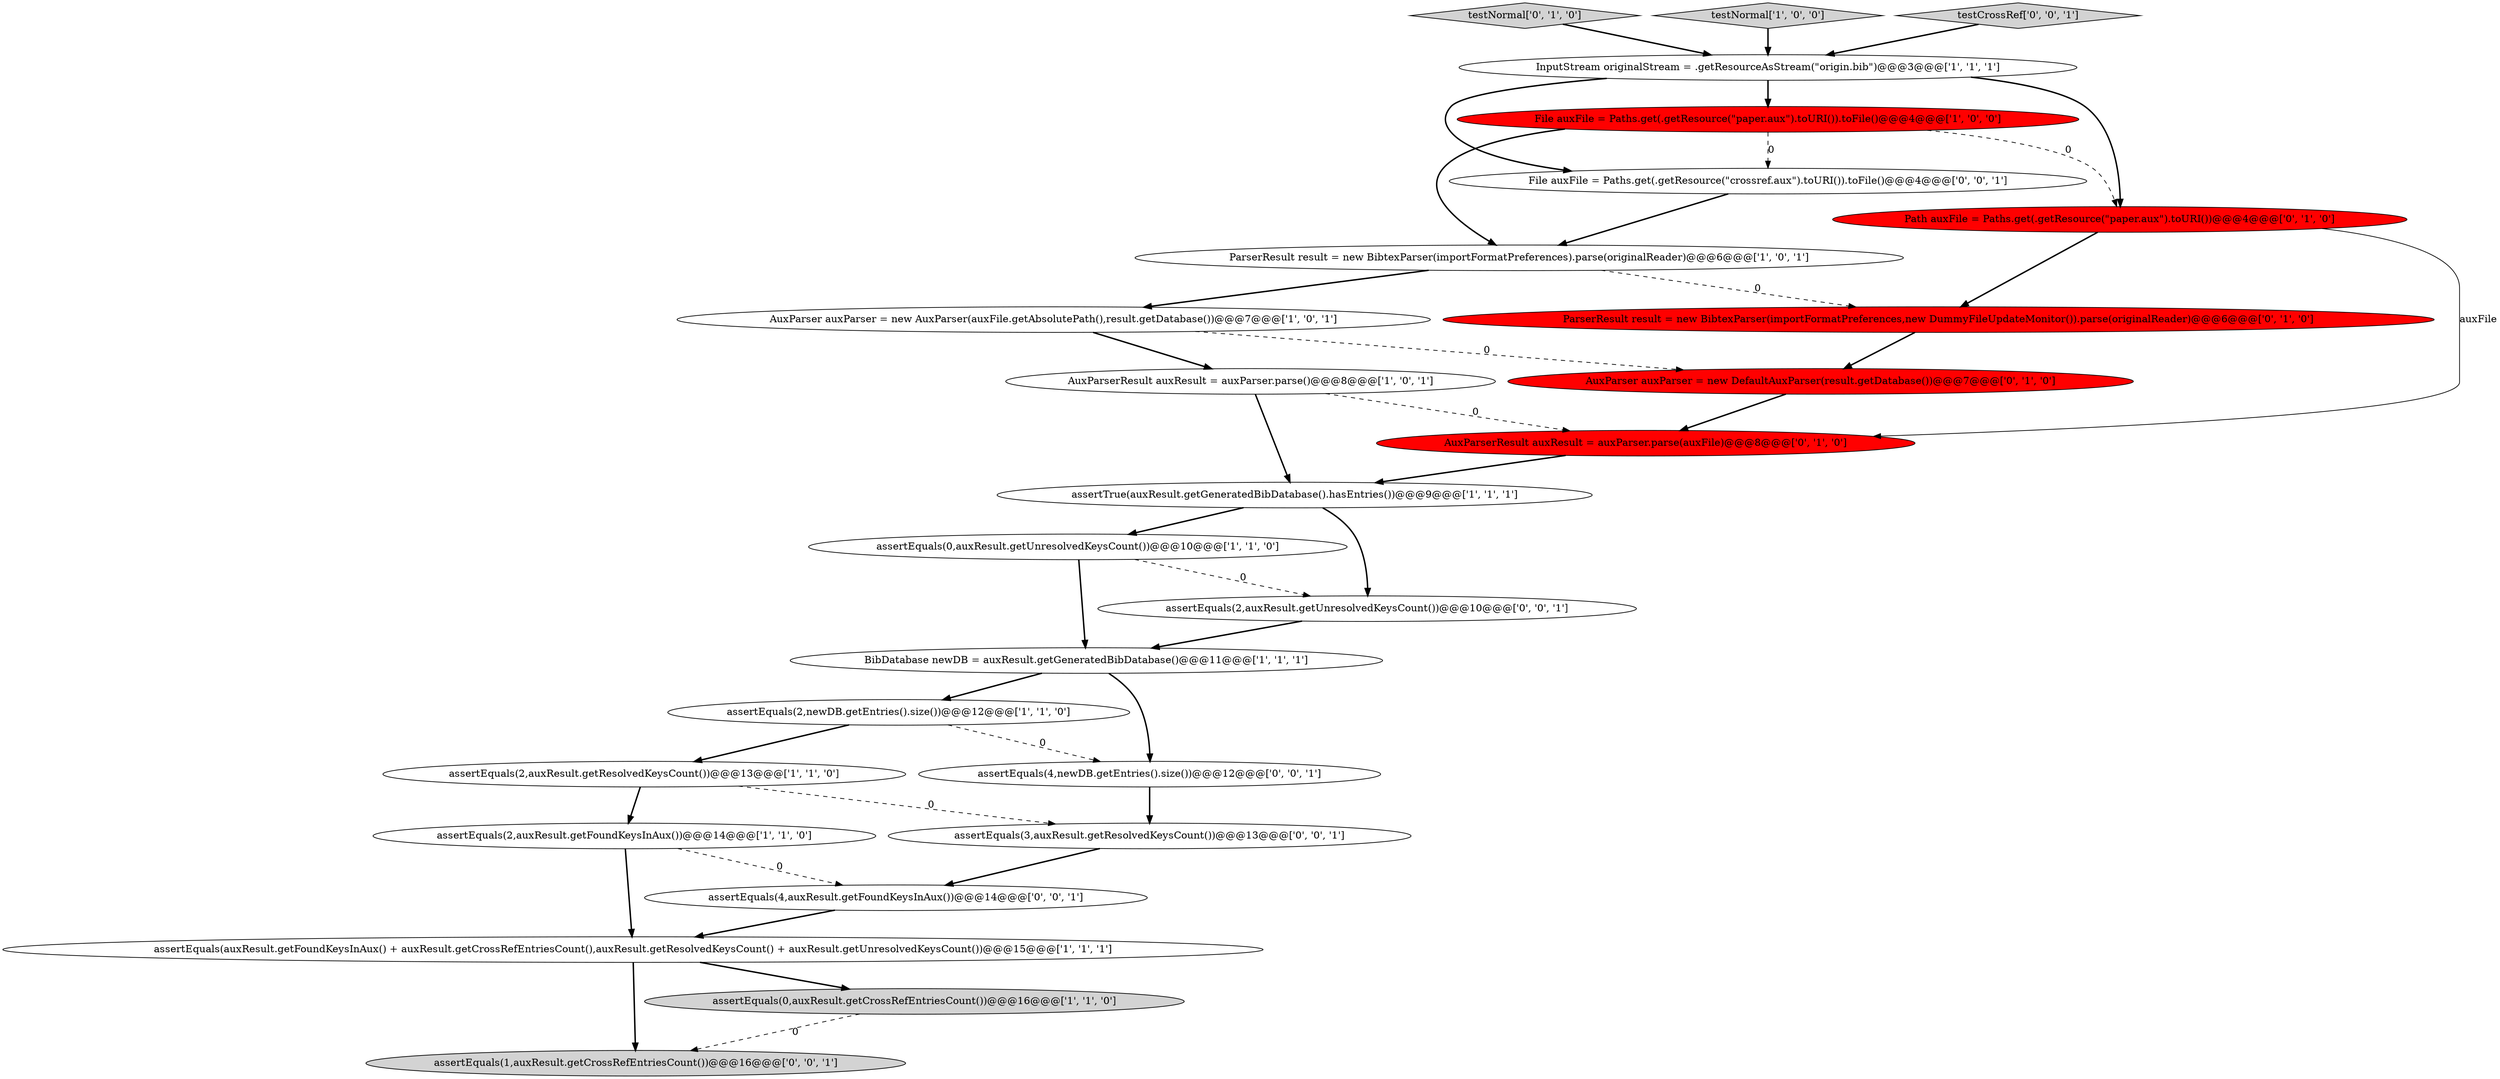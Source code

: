 digraph {
9 [style = filled, label = "assertEquals(2,auxResult.getFoundKeysInAux())@@@14@@@['1', '1', '0']", fillcolor = white, shape = ellipse image = "AAA0AAABBB1BBB"];
14 [style = filled, label = "ParserResult result = new BibtexParser(importFormatPreferences,new DummyFileUpdateMonitor()).parse(originalReader)@@@6@@@['0', '1', '0']", fillcolor = red, shape = ellipse image = "AAA1AAABBB2BBB"];
4 [style = filled, label = "BibDatabase newDB = auxResult.getGeneratedBibDatabase()@@@11@@@['1', '1', '1']", fillcolor = white, shape = ellipse image = "AAA0AAABBB1BBB"];
8 [style = filled, label = "assertTrue(auxResult.getGeneratedBibDatabase().hasEntries())@@@9@@@['1', '1', '1']", fillcolor = white, shape = ellipse image = "AAA0AAABBB1BBB"];
20 [style = filled, label = "assertEquals(4,auxResult.getFoundKeysInAux())@@@14@@@['0', '0', '1']", fillcolor = white, shape = ellipse image = "AAA0AAABBB3BBB"];
22 [style = filled, label = "File auxFile = Paths.get(.getResource(\"crossref.aux\").toURI()).toFile()@@@4@@@['0', '0', '1']", fillcolor = white, shape = ellipse image = "AAA0AAABBB3BBB"];
15 [style = filled, label = "Path auxFile = Paths.get(.getResource(\"paper.aux\").toURI())@@@4@@@['0', '1', '0']", fillcolor = red, shape = ellipse image = "AAA1AAABBB2BBB"];
2 [style = filled, label = "assertEquals(auxResult.getFoundKeysInAux() + auxResult.getCrossRefEntriesCount(),auxResult.getResolvedKeysCount() + auxResult.getUnresolvedKeysCount())@@@15@@@['1', '1', '1']", fillcolor = white, shape = ellipse image = "AAA0AAABBB1BBB"];
5 [style = filled, label = "assertEquals(0,auxResult.getCrossRefEntriesCount())@@@16@@@['1', '1', '0']", fillcolor = lightgray, shape = ellipse image = "AAA0AAABBB1BBB"];
11 [style = filled, label = "AuxParser auxParser = new AuxParser(auxFile.getAbsolutePath(),result.getDatabase())@@@7@@@['1', '0', '1']", fillcolor = white, shape = ellipse image = "AAA0AAABBB1BBB"];
7 [style = filled, label = "assertEquals(0,auxResult.getUnresolvedKeysCount())@@@10@@@['1', '1', '0']", fillcolor = white, shape = ellipse image = "AAA0AAABBB1BBB"];
24 [style = filled, label = "assertEquals(3,auxResult.getResolvedKeysCount())@@@13@@@['0', '0', '1']", fillcolor = white, shape = ellipse image = "AAA0AAABBB3BBB"];
17 [style = filled, label = "testNormal['0', '1', '0']", fillcolor = lightgray, shape = diamond image = "AAA0AAABBB2BBB"];
10 [style = filled, label = "ParserResult result = new BibtexParser(importFormatPreferences).parse(originalReader)@@@6@@@['1', '0', '1']", fillcolor = white, shape = ellipse image = "AAA0AAABBB1BBB"];
3 [style = filled, label = "AuxParserResult auxResult = auxParser.parse()@@@8@@@['1', '0', '1']", fillcolor = white, shape = ellipse image = "AAA0AAABBB1BBB"];
0 [style = filled, label = "assertEquals(2,auxResult.getResolvedKeysCount())@@@13@@@['1', '1', '0']", fillcolor = white, shape = ellipse image = "AAA0AAABBB1BBB"];
25 [style = filled, label = "assertEquals(1,auxResult.getCrossRefEntriesCount())@@@16@@@['0', '0', '1']", fillcolor = lightgray, shape = ellipse image = "AAA0AAABBB3BBB"];
12 [style = filled, label = "InputStream originalStream = .getResourceAsStream(\"origin.bib\")@@@3@@@['1', '1', '1']", fillcolor = white, shape = ellipse image = "AAA0AAABBB1BBB"];
1 [style = filled, label = "testNormal['1', '0', '0']", fillcolor = lightgray, shape = diamond image = "AAA0AAABBB1BBB"];
21 [style = filled, label = "assertEquals(2,auxResult.getUnresolvedKeysCount())@@@10@@@['0', '0', '1']", fillcolor = white, shape = ellipse image = "AAA0AAABBB3BBB"];
23 [style = filled, label = "assertEquals(4,newDB.getEntries().size())@@@12@@@['0', '0', '1']", fillcolor = white, shape = ellipse image = "AAA0AAABBB3BBB"];
6 [style = filled, label = "File auxFile = Paths.get(.getResource(\"paper.aux\").toURI()).toFile()@@@4@@@['1', '0', '0']", fillcolor = red, shape = ellipse image = "AAA1AAABBB1BBB"];
19 [style = filled, label = "testCrossRef['0', '0', '1']", fillcolor = lightgray, shape = diamond image = "AAA0AAABBB3BBB"];
13 [style = filled, label = "assertEquals(2,newDB.getEntries().size())@@@12@@@['1', '1', '0']", fillcolor = white, shape = ellipse image = "AAA0AAABBB1BBB"];
18 [style = filled, label = "AuxParser auxParser = new DefaultAuxParser(result.getDatabase())@@@7@@@['0', '1', '0']", fillcolor = red, shape = ellipse image = "AAA1AAABBB2BBB"];
16 [style = filled, label = "AuxParserResult auxResult = auxParser.parse(auxFile)@@@8@@@['0', '1', '0']", fillcolor = red, shape = ellipse image = "AAA1AAABBB2BBB"];
9->20 [style = dashed, label="0"];
0->9 [style = bold, label=""];
2->5 [style = bold, label=""];
7->21 [style = dashed, label="0"];
15->14 [style = bold, label=""];
16->8 [style = bold, label=""];
19->12 [style = bold, label=""];
9->2 [style = bold, label=""];
4->13 [style = bold, label=""];
12->15 [style = bold, label=""];
5->25 [style = dashed, label="0"];
7->4 [style = bold, label=""];
12->6 [style = bold, label=""];
13->23 [style = dashed, label="0"];
6->22 [style = dashed, label="0"];
8->7 [style = bold, label=""];
20->2 [style = bold, label=""];
24->20 [style = bold, label=""];
23->24 [style = bold, label=""];
17->12 [style = bold, label=""];
11->3 [style = bold, label=""];
6->15 [style = dashed, label="0"];
11->18 [style = dashed, label="0"];
3->8 [style = bold, label=""];
6->10 [style = bold, label=""];
22->10 [style = bold, label=""];
1->12 [style = bold, label=""];
8->21 [style = bold, label=""];
0->24 [style = dashed, label="0"];
14->18 [style = bold, label=""];
15->16 [style = solid, label="auxFile"];
2->25 [style = bold, label=""];
10->14 [style = dashed, label="0"];
12->22 [style = bold, label=""];
4->23 [style = bold, label=""];
3->16 [style = dashed, label="0"];
13->0 [style = bold, label=""];
21->4 [style = bold, label=""];
10->11 [style = bold, label=""];
18->16 [style = bold, label=""];
}
